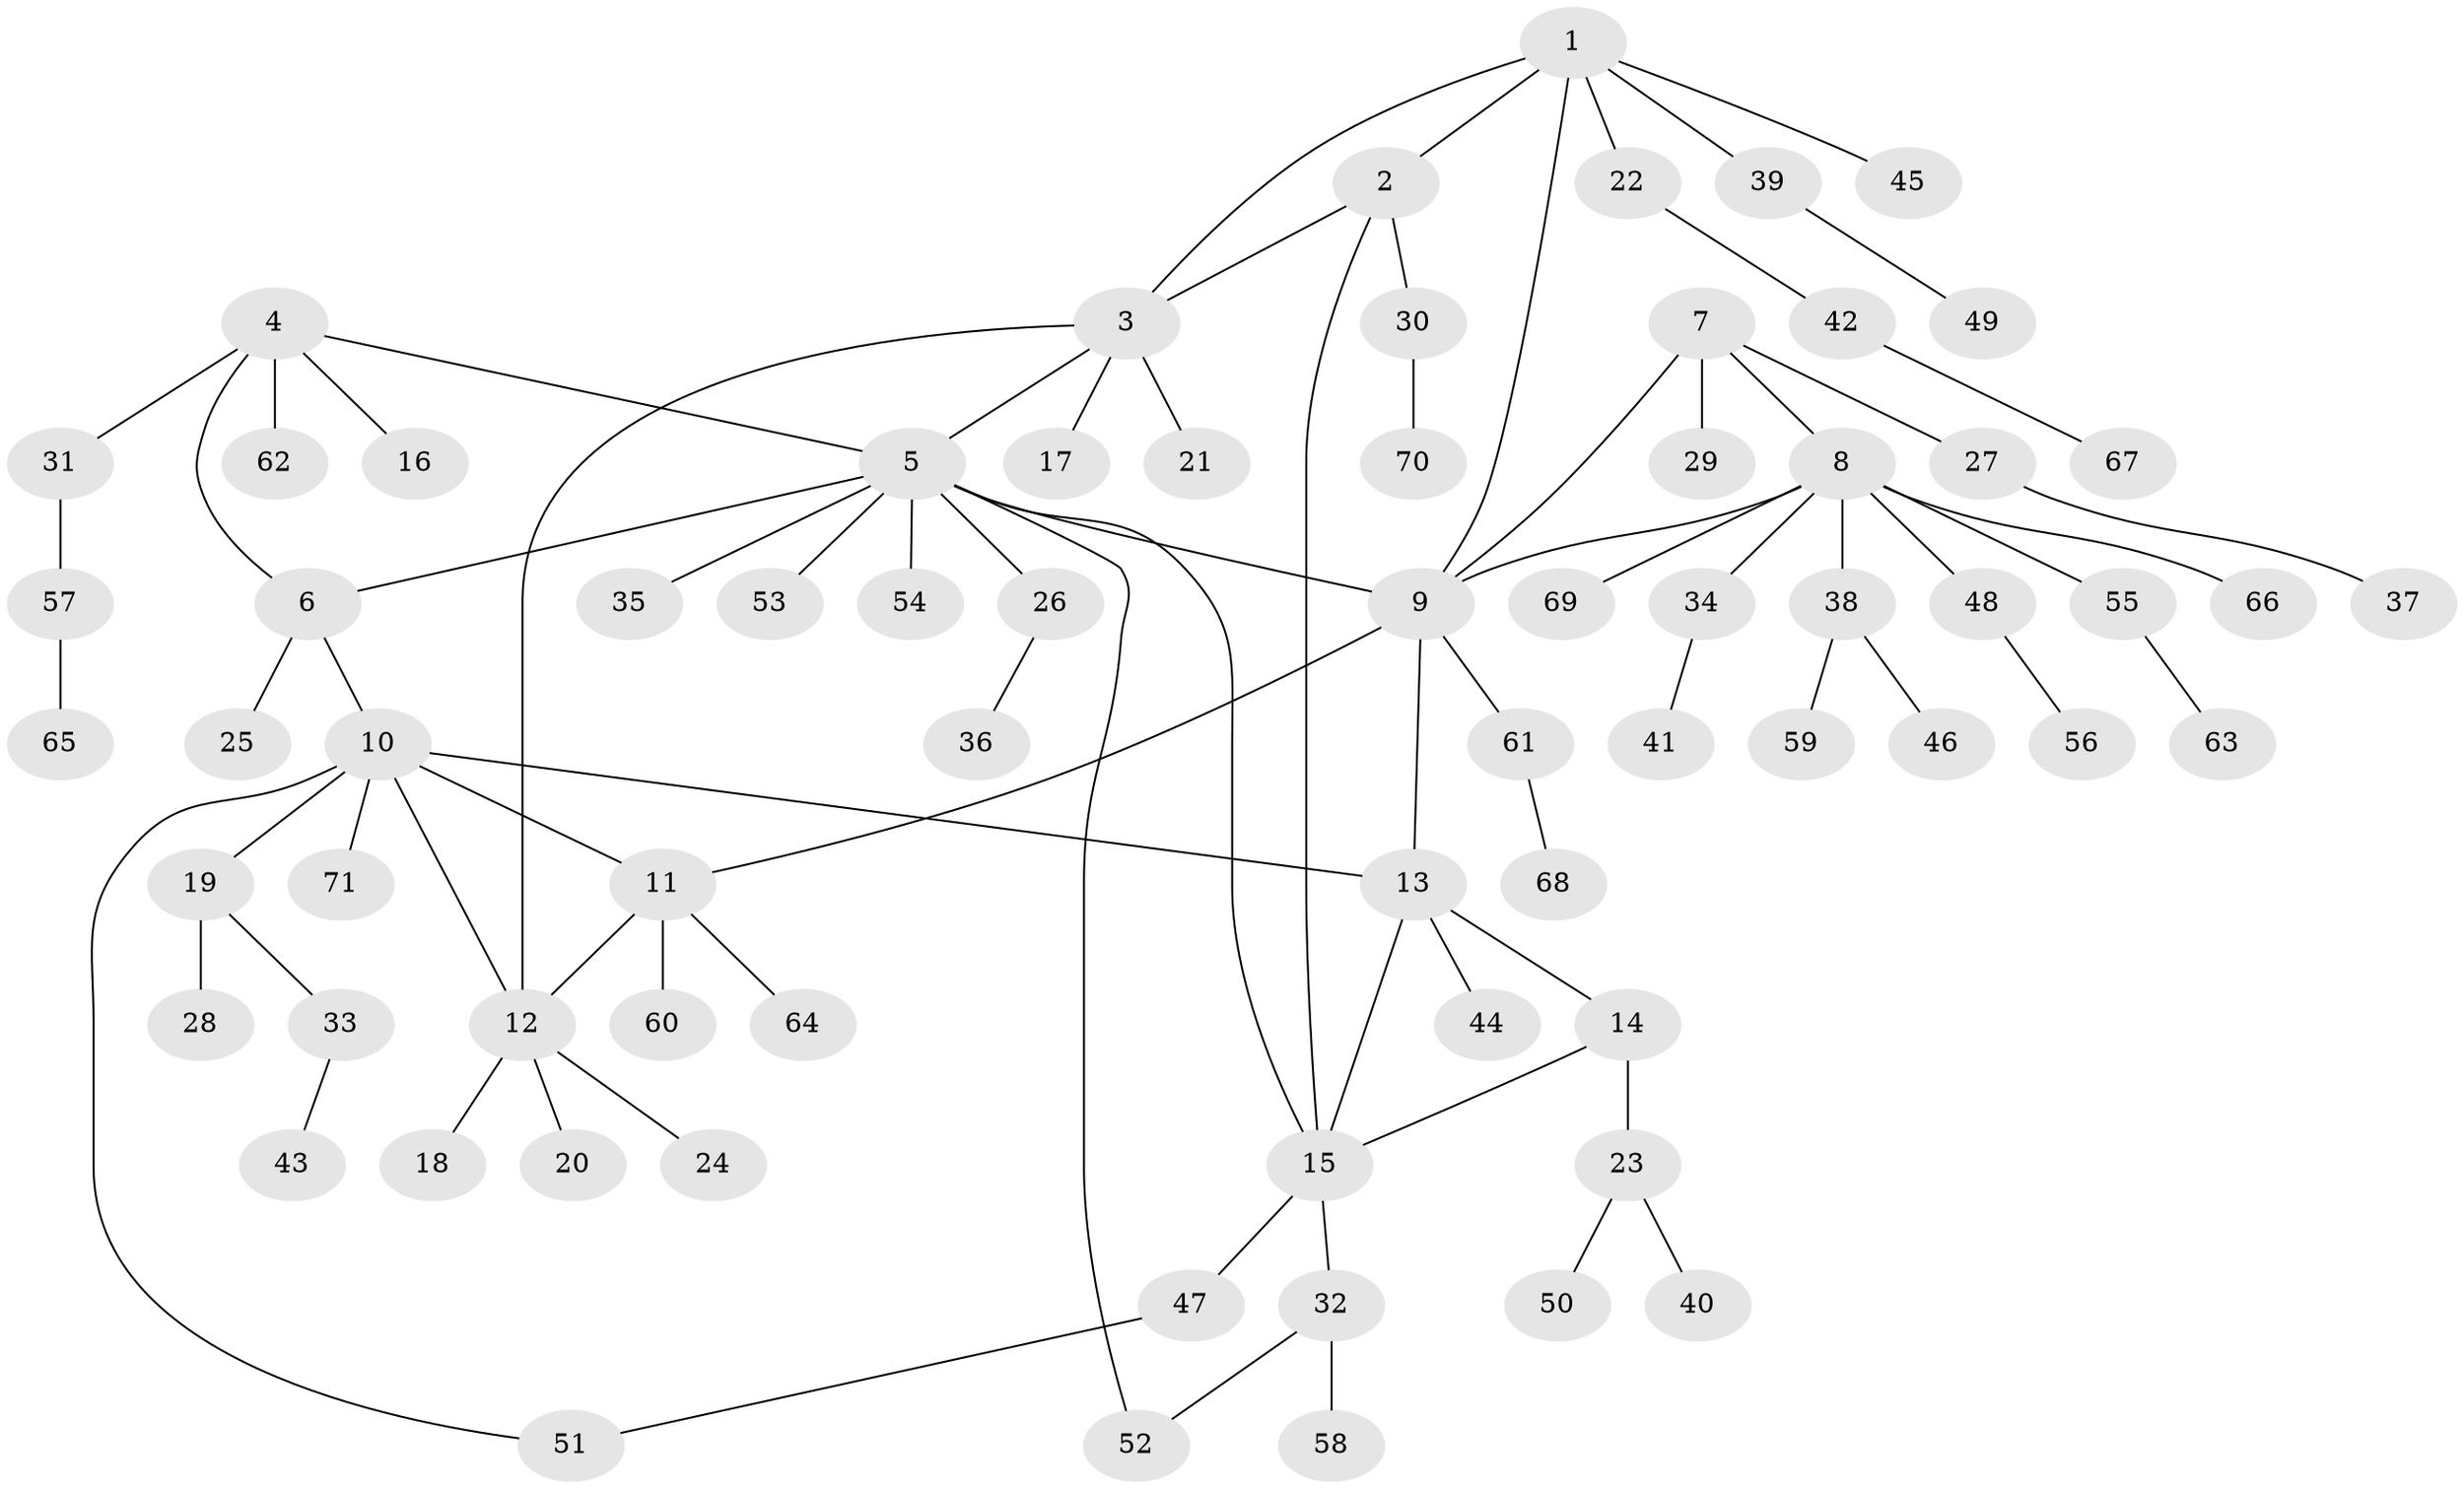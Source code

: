 // Generated by graph-tools (version 1.1) at 2025/26/03/09/25 03:26:34]
// undirected, 71 vertices, 83 edges
graph export_dot {
graph [start="1"]
  node [color=gray90,style=filled];
  1;
  2;
  3;
  4;
  5;
  6;
  7;
  8;
  9;
  10;
  11;
  12;
  13;
  14;
  15;
  16;
  17;
  18;
  19;
  20;
  21;
  22;
  23;
  24;
  25;
  26;
  27;
  28;
  29;
  30;
  31;
  32;
  33;
  34;
  35;
  36;
  37;
  38;
  39;
  40;
  41;
  42;
  43;
  44;
  45;
  46;
  47;
  48;
  49;
  50;
  51;
  52;
  53;
  54;
  55;
  56;
  57;
  58;
  59;
  60;
  61;
  62;
  63;
  64;
  65;
  66;
  67;
  68;
  69;
  70;
  71;
  1 -- 2;
  1 -- 3;
  1 -- 9;
  1 -- 22;
  1 -- 39;
  1 -- 45;
  2 -- 3;
  2 -- 15;
  2 -- 30;
  3 -- 5;
  3 -- 12;
  3 -- 17;
  3 -- 21;
  4 -- 5;
  4 -- 6;
  4 -- 16;
  4 -- 31;
  4 -- 62;
  5 -- 6;
  5 -- 9;
  5 -- 15;
  5 -- 26;
  5 -- 35;
  5 -- 52;
  5 -- 53;
  5 -- 54;
  6 -- 10;
  6 -- 25;
  7 -- 8;
  7 -- 9;
  7 -- 27;
  7 -- 29;
  8 -- 9;
  8 -- 34;
  8 -- 38;
  8 -- 48;
  8 -- 55;
  8 -- 66;
  8 -- 69;
  9 -- 11;
  9 -- 13;
  9 -- 61;
  10 -- 11;
  10 -- 12;
  10 -- 13;
  10 -- 19;
  10 -- 51;
  10 -- 71;
  11 -- 12;
  11 -- 60;
  11 -- 64;
  12 -- 18;
  12 -- 20;
  12 -- 24;
  13 -- 14;
  13 -- 15;
  13 -- 44;
  14 -- 15;
  14 -- 23;
  15 -- 32;
  15 -- 47;
  19 -- 28;
  19 -- 33;
  22 -- 42;
  23 -- 40;
  23 -- 50;
  26 -- 36;
  27 -- 37;
  30 -- 70;
  31 -- 57;
  32 -- 52;
  32 -- 58;
  33 -- 43;
  34 -- 41;
  38 -- 46;
  38 -- 59;
  39 -- 49;
  42 -- 67;
  47 -- 51;
  48 -- 56;
  55 -- 63;
  57 -- 65;
  61 -- 68;
}
